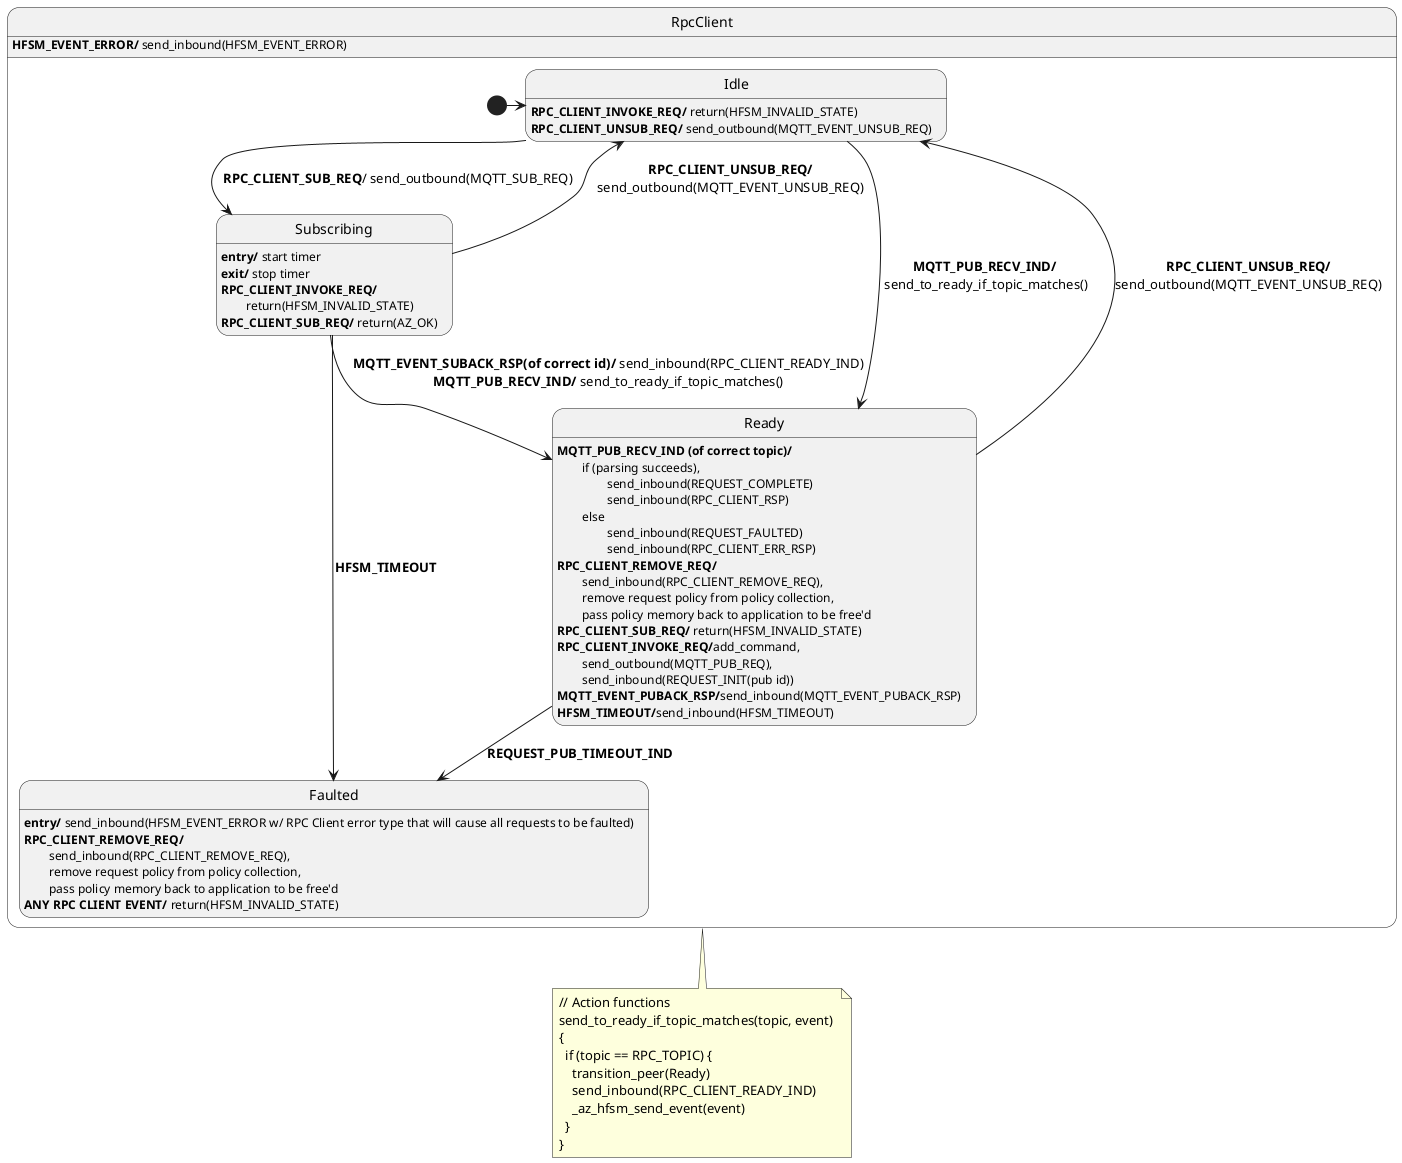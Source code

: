@startuml
' ignore these as handled outside of this diagram: MQTT_EVENT_CONNECT_REQ, MQTT_EVENT_CONNECT_RSP, MQTT_EVENT_DISCONNECT_REQ, MQTT_EVENT_DISCONNECT_RSP
' Assumptions:
' 0. Unknown events are forwarded (in their original direction, either inbound or outbound).
' 1. If RPC_CLIENT_READY_IND hasn't already been sent, RPC_CLIENT_SUB_REQ is guaranteed to respond with either RPC_CLIENT_READY_IND, or HFSM_EVENT_ERROR if the subscribe request timed out.
' 2. RPC_CLIENT_READY_IND will not be sent more than once unless the client unsubscribes or gets unsubscribed.
' 3. send_inbound, send_outbound are used to send information to the app/request policy collection, and network respectively.

state RpcClient {
  state Idle
  Idle : <b>RPC_CLIENT_INVOKE_REQ/</b> return(HFSM_INVALID_STATE)
  Idle : <b>RPC_CLIENT_UNSUB_REQ/</b> send_outbound(MQTT_EVENT_UNSUB_REQ)

  state Faulted
  Faulted : <b>entry/</b> send_inbound(HFSM_EVENT_ERROR w/ RPC Client error type that will cause all requests to be faulted)
  Faulted : <b>RPC_CLIENT_REMOVE_REQ/</b>\n\tsend_inbound(RPC_CLIENT_REMOVE_REQ),\n\tremove request policy from policy collection,\n\tpass policy memory back to application to be free'd
  Faulted : <b>ANY RPC CLIENT EVENT/</b> return(HFSM_INVALID_STATE)
    
  state Subscribing
  Subscribing : <b>entry/</b> start timer
  Subscribing : <b>exit/</b> stop timer
  Subscribing : <b>RPC_CLIENT_INVOKE_REQ/</b>\n\treturn(HFSM_INVALID_STATE)
  Subscribing : <b>RPC_CLIENT_SUB_REQ/</b> return(AZ_OK) 

  [*] -> Idle
  Idle --> Subscribing : <b>RPC_CLIENT_SUB_REQ</b>/ send_outbound(MQTT_SUB_REQ)
  Idle --> Ready : <b>MQTT_PUB_RECV_IND/</b>\n send_to_ready_if_topic_matches()
  Subscribing --> Faulted : <b>HFSM_TIMEOUT</b>
  Subscribing --> Ready : <b>MQTT_EVENT_SUBACK_RSP(of correct id)/</b> send_inbound(RPC_CLIENT_READY_IND)\n<b>MQTT_PUB_RECV_IND/</b> send_to_ready_if_topic_matches()
  Ready --> Idle : <b>RPC_CLIENT_UNSUB_REQ/</b>\nsend_outbound(MQTT_EVENT_UNSUB_REQ)
  Subscribing --> Idle : <b>RPC_CLIENT_UNSUB_REQ/</b>\nsend_outbound(MQTT_EVENT_UNSUB_REQ)
  Ready --> Faulted : <b>REQUEST_PUB_TIMEOUT_IND</b>

  Ready : <b>MQTT_PUB_RECV_IND (of correct topic)/</b>\n\tif (parsing succeeds),\n\t\tsend_inbound(REQUEST_COMPLETE)\n\t\tsend_inbound(RPC_CLIENT_RSP)\n\telse\n\t\tsend_inbound(REQUEST_FAULTED)\n\t\tsend_inbound(RPC_CLIENT_ERR_RSP)
  Ready : <b>RPC_CLIENT_REMOVE_REQ/</b>\n\tsend_inbound(RPC_CLIENT_REMOVE_REQ),\n\tremove request policy from policy collection,\n\tpass policy memory back to application to be free'd
  Ready : <b>RPC_CLIENT_SUB_REQ/</b> return(HFSM_INVALID_STATE)
  Ready : <b>RPC_CLIENT_INVOKE_REQ/</b>add_command,\n\tsend_outbound(MQTT_PUB_REQ),\n\tsend_inbound(REQUEST_INIT(pub id))
  Ready : <b>MQTT_EVENT_PUBACK_RSP/</b>send_inbound(MQTT_EVENT_PUBACK_RSP)
  Ready : <b>HFSM_TIMEOUT/</b>send_inbound(HFSM_TIMEOUT)
}
RpcClient : <b>HFSM_EVENT_ERROR/</b> send_inbound(HFSM_EVENT_ERROR)
note bottom of RpcClient
  // Action functions
  send_to_ready_if_topic_matches(topic, event) 
  {
    if (topic == RPC_TOPIC) {
      transition_peer(Ready)
      send_inbound(RPC_CLIENT_READY_IND)
      _az_hfsm_send_event(event)
    }
  }
end note
@enduml
